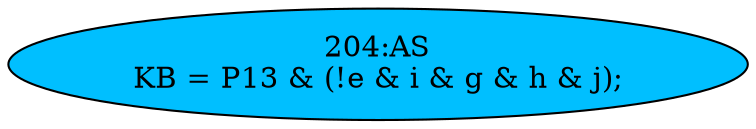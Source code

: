 strict digraph "" {
	node [label="\N"];
	"204:AS"	 [ast="<pyverilog.vparser.ast.Assign object at 0x7f14ceedf410>",
		def_var="['KB']",
		fillcolor=deepskyblue,
		label="204:AS
KB = P13 & (!e & i & g & h & j);",
		statements="[]",
		style=filled,
		typ=Assign,
		use_var="['P13', 'e', 'i', 'g', 'h', 'j']"];
}
